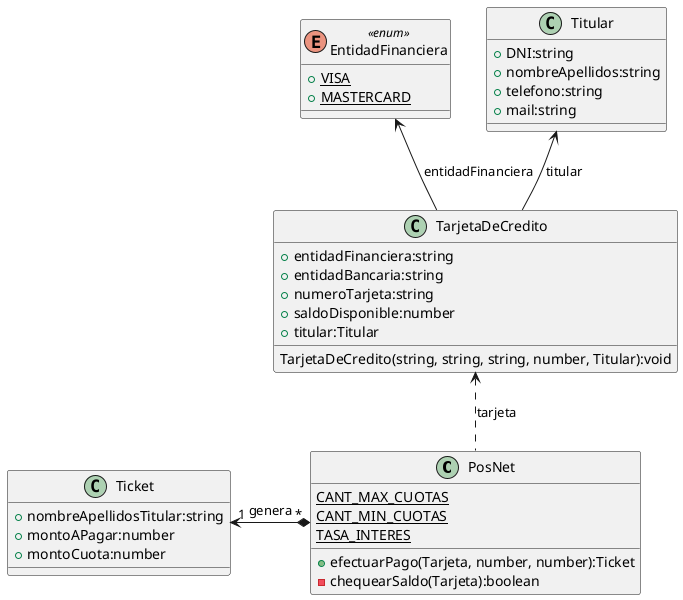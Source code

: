 @startuml "PosNet"

class PosNet {
    {static} CANT_MAX_CUOTAS
    {static} CANT_MIN_CUOTAS
    {static} TASA_INTERES 
    + efectuarPago(Tarjeta, number, number):Ticket
    - chequearSaldo(Tarjeta):boolean
}

class Ticket {
    + nombreApellidosTitular:string
    + montoAPagar:number
    + montoCuota:number
}

class TarjetaDeCredito {
    + entidadFinanciera:string
    + entidadBancaria:string
    + numeroTarjeta:string
    + saldoDisponible:number
    + titular:Titular

    TarjetaDeCredito(string, string, string, number, Titular):void
}

enum EntidadFinanciera <<enum>> {
    {static} + VISA
    {static} + MASTERCARD
}

class Titular {
    + DNI:string
    + nombreApellidos:string
    + telefono:string
    + mail:string
}


Ticket "1" <-* "*" PosNet: "genera"
TarjetaDeCredito <.. PosNet: "tarjeta"
EntidadFinanciera <-- TarjetaDeCredito: "entidadFinanciera"
Titular <-- TarjetaDeCredito: "titular" 





@enduml